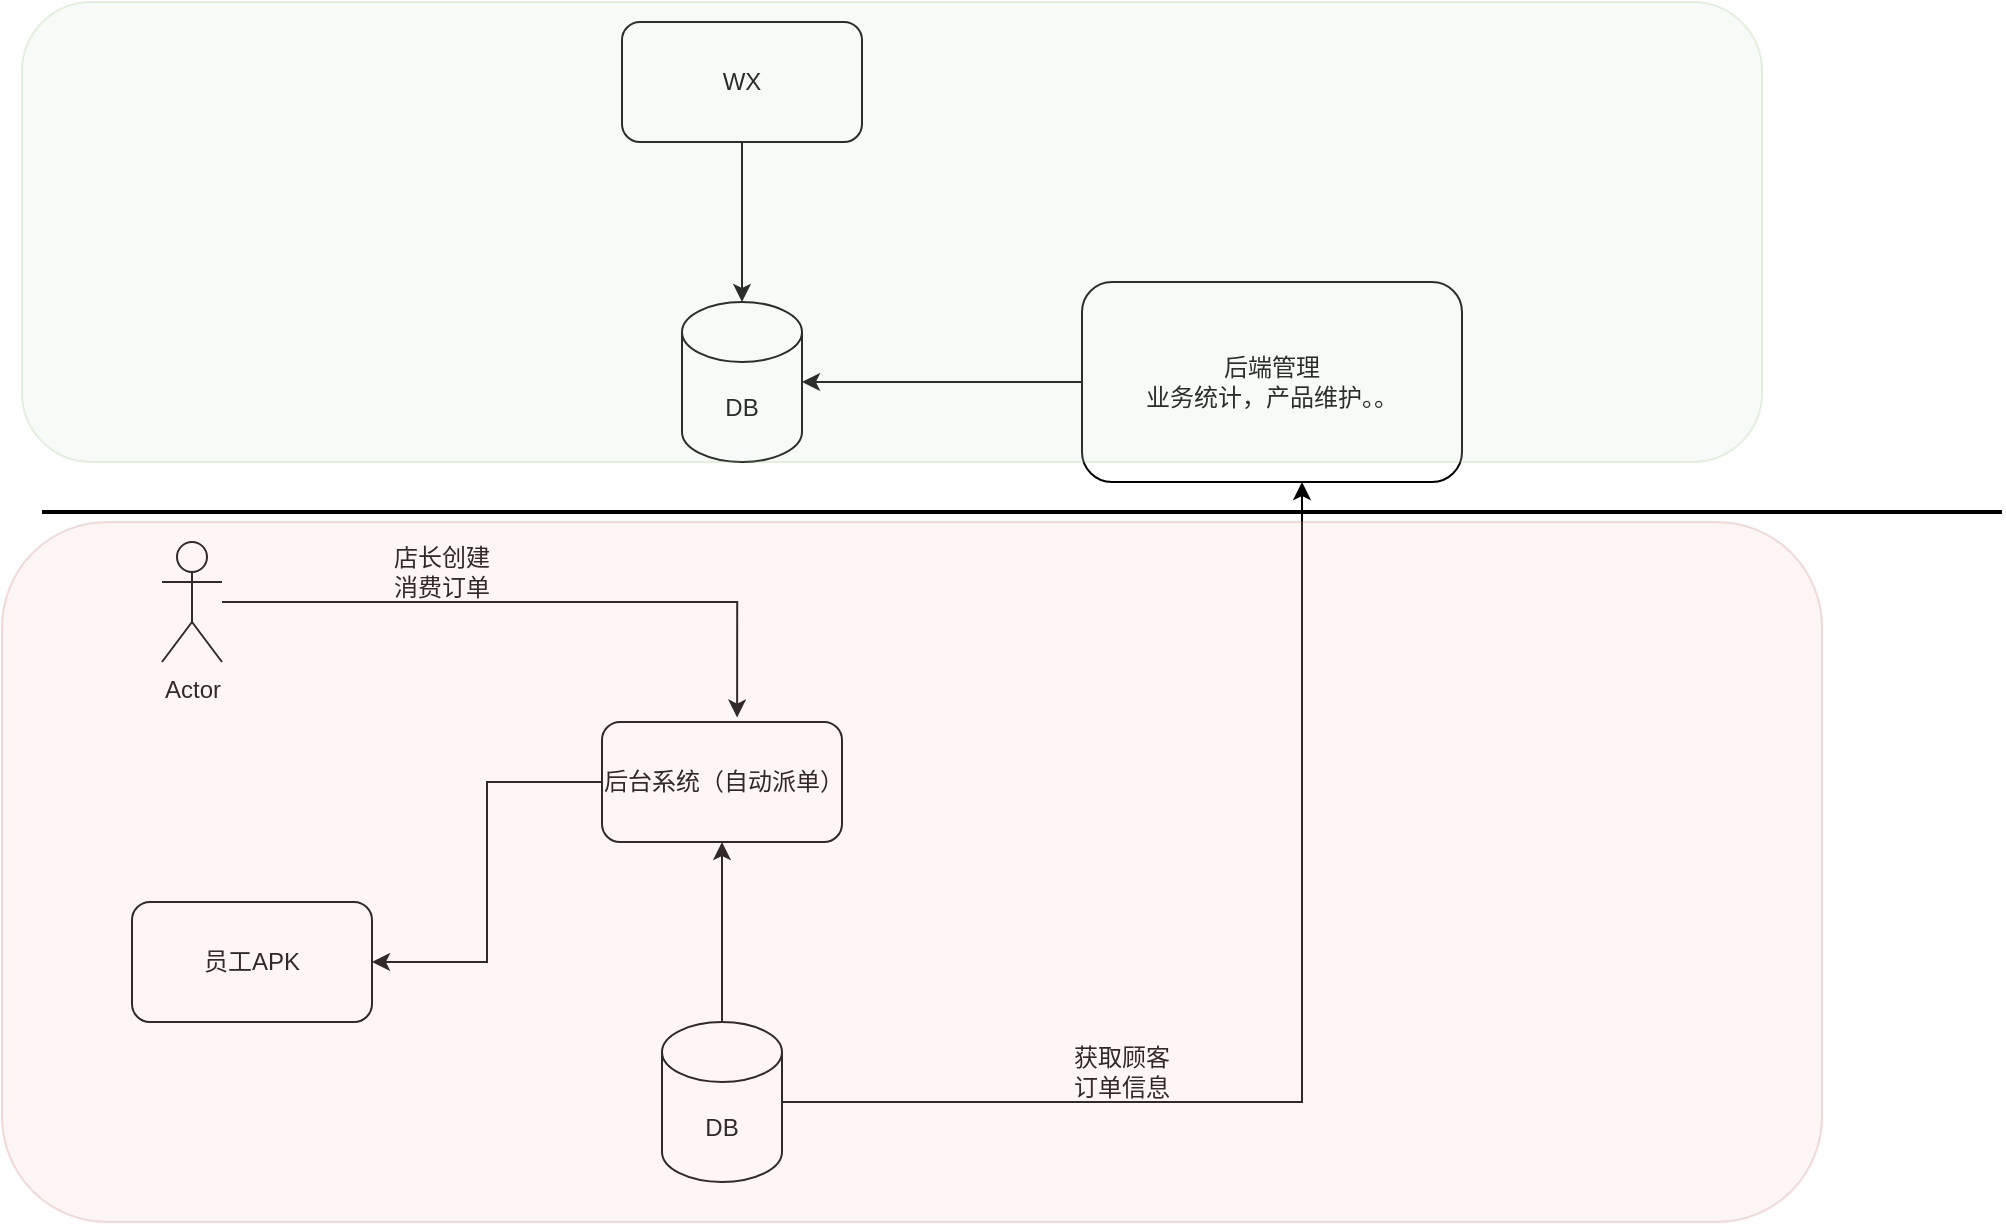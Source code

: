 <mxfile version="26.0.16">
  <diagram name="第 1 页" id="1-ryTb41H7zTLpXNorQV">
    <mxGraphModel dx="1050" dy="638" grid="1" gridSize="10" guides="1" tooltips="1" connect="1" arrows="1" fold="1" page="1" pageScale="1" pageWidth="3300" pageHeight="4681" math="0" shadow="0">
      <root>
        <mxCell id="0" />
        <mxCell id="1" parent="0" />
        <mxCell id="XfiOzngdMcfxojzLmoIP-6" style="edgeStyle=orthogonalEdgeStyle;rounded=0;orthogonalLoop=1;jettySize=auto;html=1;" edge="1" parent="1" source="XfiOzngdMcfxojzLmoIP-1" target="XfiOzngdMcfxojzLmoIP-2">
          <mxGeometry relative="1" as="geometry" />
        </mxCell>
        <mxCell id="XfiOzngdMcfxojzLmoIP-1" value="WX" style="rounded=1;whiteSpace=wrap;html=1;" vertex="1" parent="1">
          <mxGeometry x="350" y="80" width="120" height="60" as="geometry" />
        </mxCell>
        <mxCell id="XfiOzngdMcfxojzLmoIP-2" value="DB" style="shape=cylinder3;whiteSpace=wrap;html=1;boundedLbl=1;backgroundOutline=1;size=15;" vertex="1" parent="1">
          <mxGeometry x="380" y="220" width="60" height="80" as="geometry" />
        </mxCell>
        <mxCell id="XfiOzngdMcfxojzLmoIP-3" value="后端管理&lt;div&gt;业务统计，产品维护。。&lt;/div&gt;" style="rounded=1;whiteSpace=wrap;html=1;" vertex="1" parent="1">
          <mxGeometry x="580" y="210" width="190" height="100" as="geometry" />
        </mxCell>
        <mxCell id="XfiOzngdMcfxojzLmoIP-4" value="员工APK" style="rounded=1;whiteSpace=wrap;html=1;" vertex="1" parent="1">
          <mxGeometry x="105" y="520" width="120" height="60" as="geometry" />
        </mxCell>
        <mxCell id="XfiOzngdMcfxojzLmoIP-7" style="edgeStyle=orthogonalEdgeStyle;rounded=0;orthogonalLoop=1;jettySize=auto;html=1;entryX=1;entryY=0.5;entryDx=0;entryDy=0;entryPerimeter=0;" edge="1" parent="1" source="XfiOzngdMcfxojzLmoIP-3" target="XfiOzngdMcfxojzLmoIP-2">
          <mxGeometry relative="1" as="geometry" />
        </mxCell>
        <mxCell id="XfiOzngdMcfxojzLmoIP-10" style="edgeStyle=orthogonalEdgeStyle;rounded=0;orthogonalLoop=1;jettySize=auto;html=1;entryX=1;entryY=0.5;entryDx=0;entryDy=0;" edge="1" parent="1" source="XfiOzngdMcfxojzLmoIP-8" target="XfiOzngdMcfxojzLmoIP-4">
          <mxGeometry relative="1" as="geometry" />
        </mxCell>
        <mxCell id="XfiOzngdMcfxojzLmoIP-8" value="后台系统（自动派单）" style="rounded=1;whiteSpace=wrap;html=1;" vertex="1" parent="1">
          <mxGeometry x="340" y="430" width="120" height="60" as="geometry" />
        </mxCell>
        <mxCell id="XfiOzngdMcfxojzLmoIP-11" style="edgeStyle=orthogonalEdgeStyle;rounded=0;orthogonalLoop=1;jettySize=auto;html=1;entryX=0.5;entryY=1;entryDx=0;entryDy=0;" edge="1" parent="1" source="XfiOzngdMcfxojzLmoIP-9" target="XfiOzngdMcfxojzLmoIP-8">
          <mxGeometry relative="1" as="geometry" />
        </mxCell>
        <mxCell id="XfiOzngdMcfxojzLmoIP-12" style="edgeStyle=orthogonalEdgeStyle;rounded=0;orthogonalLoop=1;jettySize=auto;html=1;" edge="1" parent="1" source="XfiOzngdMcfxojzLmoIP-9">
          <mxGeometry relative="1" as="geometry">
            <mxPoint x="690" y="310" as="targetPoint" />
            <Array as="points">
              <mxPoint x="690" y="620" />
              <mxPoint x="690" y="310" />
            </Array>
          </mxGeometry>
        </mxCell>
        <mxCell id="XfiOzngdMcfxojzLmoIP-9" value="DB" style="shape=cylinder3;whiteSpace=wrap;html=1;boundedLbl=1;backgroundOutline=1;size=15;" vertex="1" parent="1">
          <mxGeometry x="370" y="580" width="60" height="80" as="geometry" />
        </mxCell>
        <mxCell id="XfiOzngdMcfxojzLmoIP-13" value="获取顾客订单信息" style="text;html=1;align=center;verticalAlign=middle;whiteSpace=wrap;rounded=0;" vertex="1" parent="1">
          <mxGeometry x="570" y="590" width="60" height="30" as="geometry" />
        </mxCell>
        <mxCell id="XfiOzngdMcfxojzLmoIP-14" value="Actor" style="shape=umlActor;verticalLabelPosition=bottom;verticalAlign=top;html=1;" vertex="1" parent="1">
          <mxGeometry x="120" y="340" width="30" height="60" as="geometry" />
        </mxCell>
        <mxCell id="XfiOzngdMcfxojzLmoIP-16" value="店长创建消费订单" style="text;html=1;align=center;verticalAlign=middle;whiteSpace=wrap;rounded=0;" vertex="1" parent="1">
          <mxGeometry x="230" y="340" width="60" height="30" as="geometry" />
        </mxCell>
        <mxCell id="XfiOzngdMcfxojzLmoIP-17" style="edgeStyle=orthogonalEdgeStyle;rounded=0;orthogonalLoop=1;jettySize=auto;html=1;entryX=0.563;entryY=-0.037;entryDx=0;entryDy=0;entryPerimeter=0;" edge="1" parent="1" source="XfiOzngdMcfxojzLmoIP-14" target="XfiOzngdMcfxojzLmoIP-8">
          <mxGeometry relative="1" as="geometry" />
        </mxCell>
        <mxCell id="XfiOzngdMcfxojzLmoIP-18" value="" style="line;strokeWidth=2;html=1;" vertex="1" parent="1">
          <mxGeometry x="60" y="320" width="980" height="10" as="geometry" />
        </mxCell>
        <mxCell id="XfiOzngdMcfxojzLmoIP-23" value="" style="rounded=1;whiteSpace=wrap;html=1;fillColor=#d5e8d4;strokeColor=#82b366;opacity=20;" vertex="1" parent="1">
          <mxGeometry x="50" y="70" width="870" height="230" as="geometry" />
        </mxCell>
        <mxCell id="XfiOzngdMcfxojzLmoIP-24" value="" style="rounded=1;whiteSpace=wrap;html=1;opacity=20;fillColor=#f8cecc;strokeColor=#b85450;" vertex="1" parent="1">
          <mxGeometry x="40" y="330" width="910" height="350" as="geometry" />
        </mxCell>
      </root>
    </mxGraphModel>
  </diagram>
</mxfile>
